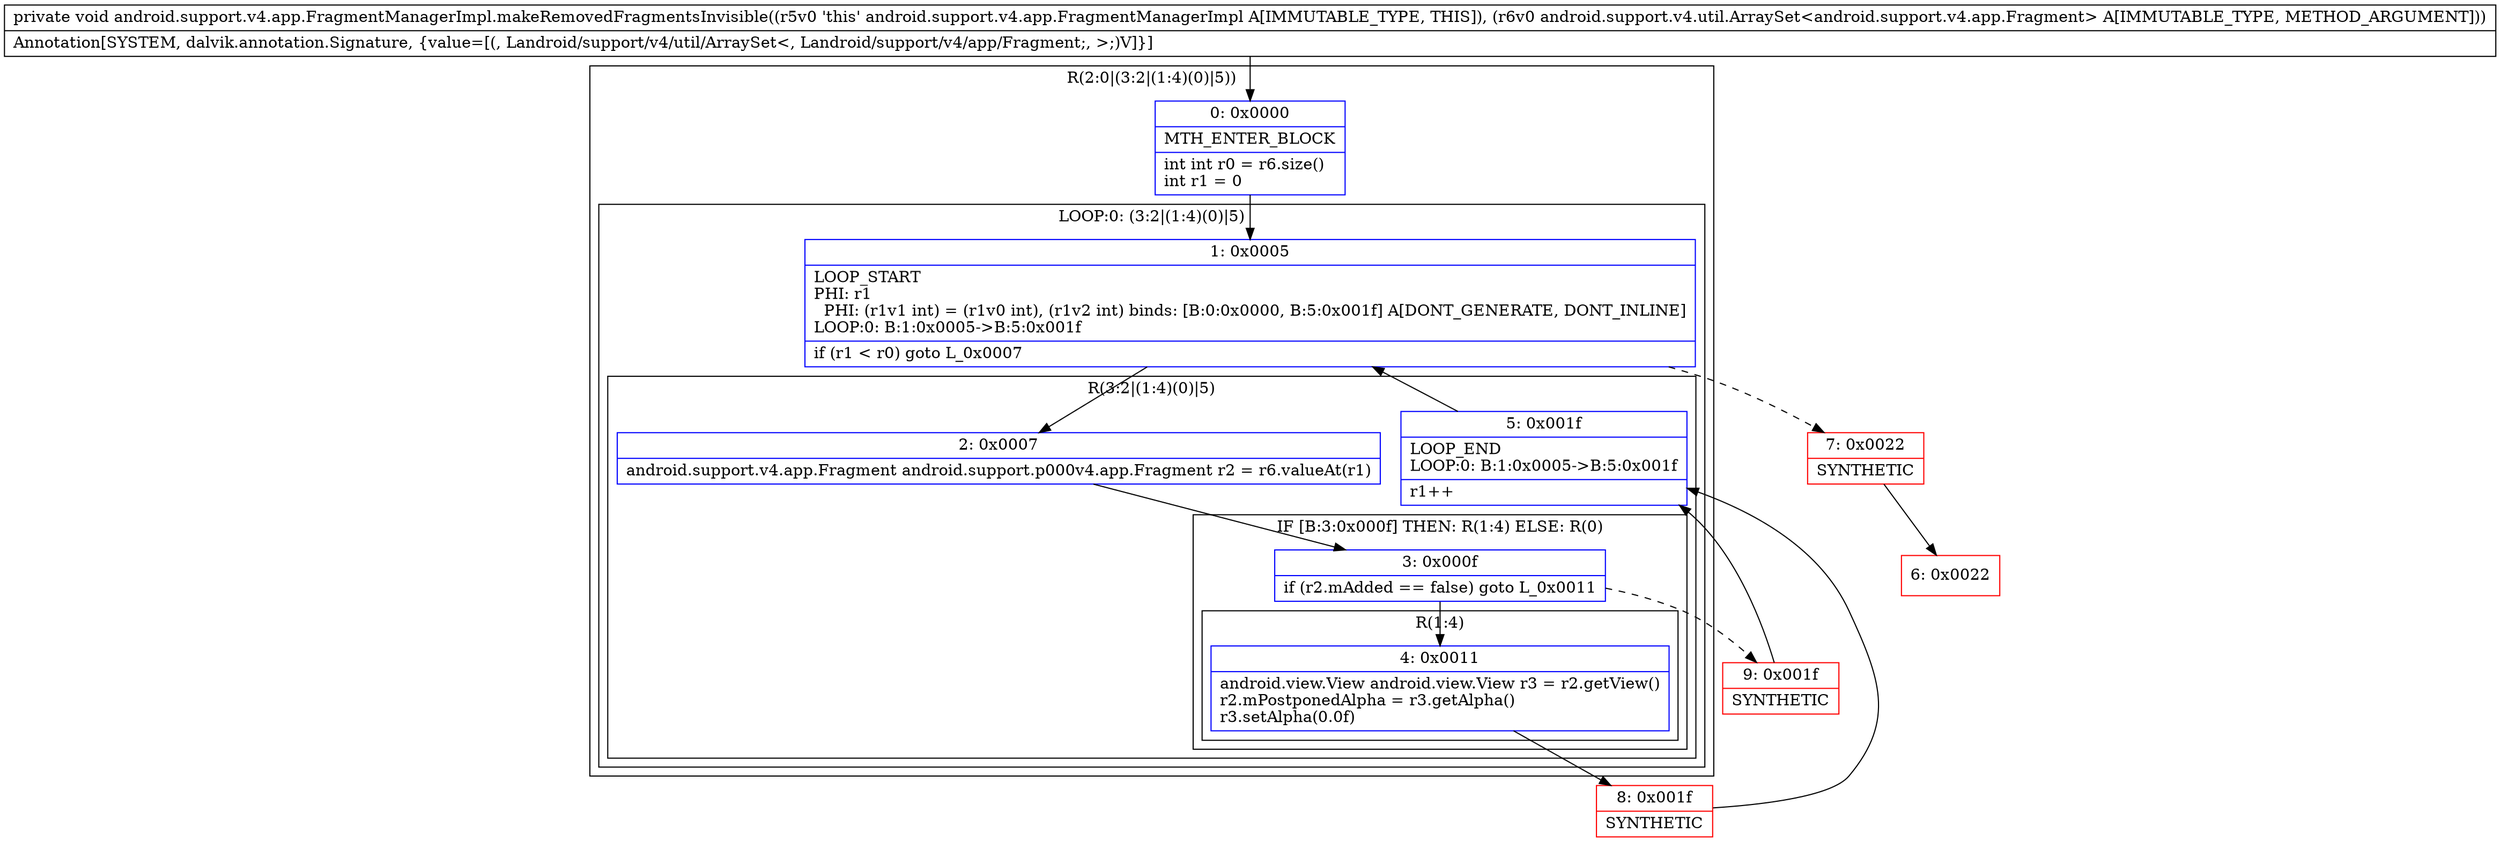 digraph "CFG forandroid.support.v4.app.FragmentManagerImpl.makeRemovedFragmentsInvisible(Landroid\/support\/v4\/util\/ArraySet;)V" {
subgraph cluster_Region_127024095 {
label = "R(2:0|(3:2|(1:4)(0)|5))";
node [shape=record,color=blue];
Node_0 [shape=record,label="{0\:\ 0x0000|MTH_ENTER_BLOCK\l|int int r0 = r6.size()\lint r1 = 0\l}"];
subgraph cluster_LoopRegion_1943975283 {
label = "LOOP:0: (3:2|(1:4)(0)|5)";
node [shape=record,color=blue];
Node_1 [shape=record,label="{1\:\ 0x0005|LOOP_START\lPHI: r1 \l  PHI: (r1v1 int) = (r1v0 int), (r1v2 int) binds: [B:0:0x0000, B:5:0x001f] A[DONT_GENERATE, DONT_INLINE]\lLOOP:0: B:1:0x0005\-\>B:5:0x001f\l|if (r1 \< r0) goto L_0x0007\l}"];
subgraph cluster_Region_462748659 {
label = "R(3:2|(1:4)(0)|5)";
node [shape=record,color=blue];
Node_2 [shape=record,label="{2\:\ 0x0007|android.support.v4.app.Fragment android.support.p000v4.app.Fragment r2 = r6.valueAt(r1)\l}"];
subgraph cluster_IfRegion_1402884835 {
label = "IF [B:3:0x000f] THEN: R(1:4) ELSE: R(0)";
node [shape=record,color=blue];
Node_3 [shape=record,label="{3\:\ 0x000f|if (r2.mAdded == false) goto L_0x0011\l}"];
subgraph cluster_Region_1170524044 {
label = "R(1:4)";
node [shape=record,color=blue];
Node_4 [shape=record,label="{4\:\ 0x0011|android.view.View android.view.View r3 = r2.getView()\lr2.mPostponedAlpha = r3.getAlpha()\lr3.setAlpha(0.0f)\l}"];
}
subgraph cluster_Region_725084221 {
label = "R(0)";
node [shape=record,color=blue];
}
}
Node_5 [shape=record,label="{5\:\ 0x001f|LOOP_END\lLOOP:0: B:1:0x0005\-\>B:5:0x001f\l|r1++\l}"];
}
}
}
Node_6 [shape=record,color=red,label="{6\:\ 0x0022}"];
Node_7 [shape=record,color=red,label="{7\:\ 0x0022|SYNTHETIC\l}"];
Node_8 [shape=record,color=red,label="{8\:\ 0x001f|SYNTHETIC\l}"];
Node_9 [shape=record,color=red,label="{9\:\ 0x001f|SYNTHETIC\l}"];
MethodNode[shape=record,label="{private void android.support.v4.app.FragmentManagerImpl.makeRemovedFragmentsInvisible((r5v0 'this' android.support.v4.app.FragmentManagerImpl A[IMMUTABLE_TYPE, THIS]), (r6v0 android.support.v4.util.ArraySet\<android.support.v4.app.Fragment\> A[IMMUTABLE_TYPE, METHOD_ARGUMENT]))  | Annotation[SYSTEM, dalvik.annotation.Signature, \{value=[(, Landroid\/support\/v4\/util\/ArraySet\<, Landroid\/support\/v4\/app\/Fragment;, \>;)V]\}]\l}"];
MethodNode -> Node_0;
Node_0 -> Node_1;
Node_1 -> Node_2;
Node_1 -> Node_7[style=dashed];
Node_2 -> Node_3;
Node_3 -> Node_4;
Node_3 -> Node_9[style=dashed];
Node_4 -> Node_8;
Node_5 -> Node_1;
Node_7 -> Node_6;
Node_8 -> Node_5;
Node_9 -> Node_5;
}

